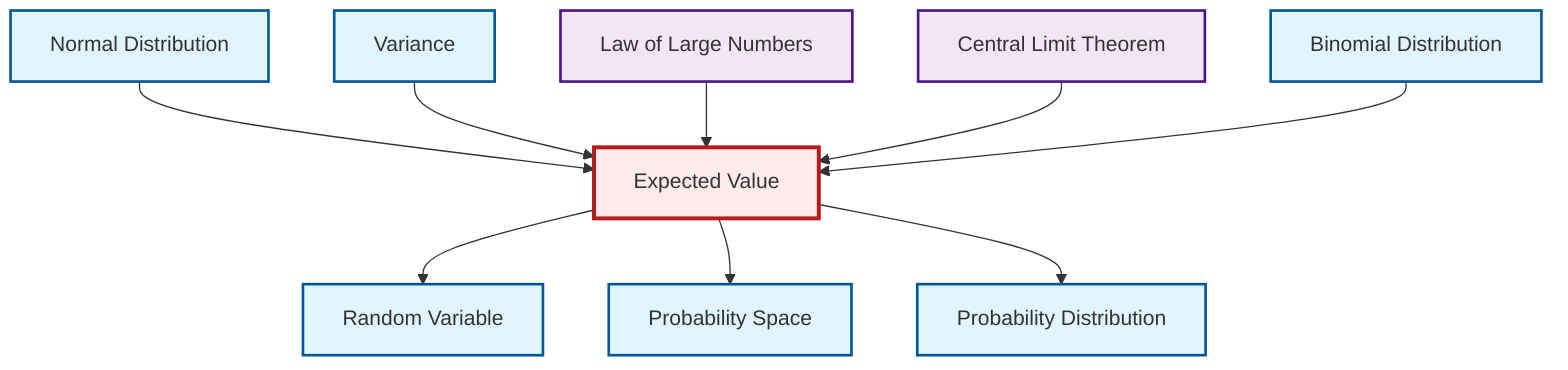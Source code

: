 graph TD
    classDef definition fill:#e1f5fe,stroke:#01579b,stroke-width:2px
    classDef theorem fill:#f3e5f5,stroke:#4a148c,stroke-width:2px
    classDef axiom fill:#fff3e0,stroke:#e65100,stroke-width:2px
    classDef example fill:#e8f5e9,stroke:#1b5e20,stroke-width:2px
    classDef current fill:#ffebee,stroke:#b71c1c,stroke-width:3px
    def-random-variable["Random Variable"]:::definition
    def-binomial-distribution["Binomial Distribution"]:::definition
    thm-central-limit["Central Limit Theorem"]:::theorem
    def-probability-distribution["Probability Distribution"]:::definition
    thm-law-of-large-numbers["Law of Large Numbers"]:::theorem
    def-normal-distribution["Normal Distribution"]:::definition
    def-variance["Variance"]:::definition
    def-probability-space["Probability Space"]:::definition
    def-expectation["Expected Value"]:::definition
    def-normal-distribution --> def-expectation
    def-expectation --> def-random-variable
    def-expectation --> def-probability-space
    def-expectation --> def-probability-distribution
    def-variance --> def-expectation
    thm-law-of-large-numbers --> def-expectation
    thm-central-limit --> def-expectation
    def-binomial-distribution --> def-expectation
    class def-expectation current
